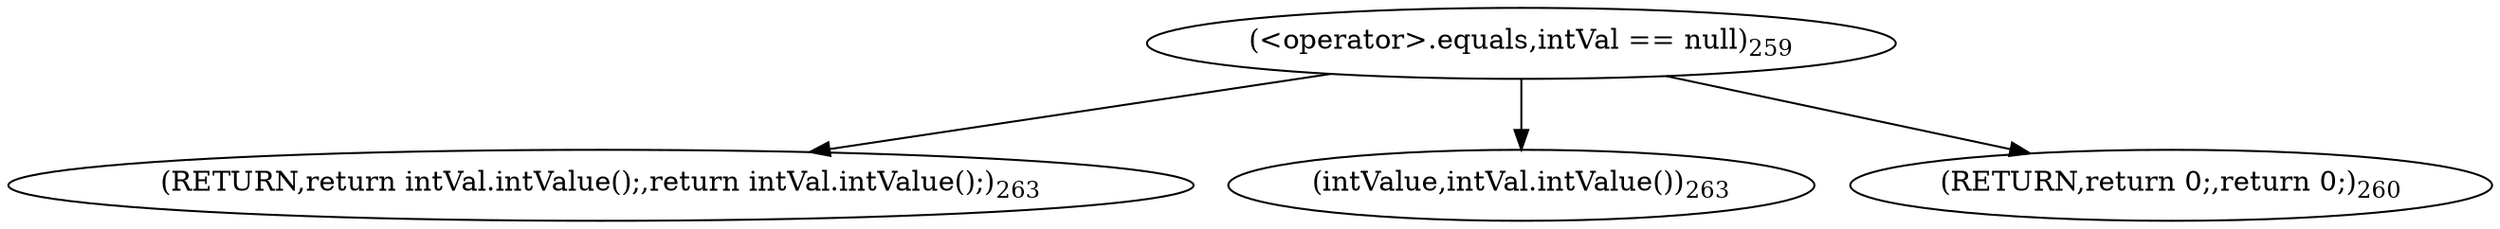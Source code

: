 digraph "getIntValue" {  
"801" [label = <(RETURN,return intVal.intValue();,return intVal.intValue();)<SUB>263</SUB>> ]
"795" [label = <(&lt;operator&gt;.equals,intVal == null)<SUB>259</SUB>> ]
"802" [label = <(intValue,intVal.intValue())<SUB>263</SUB>> ]
"799" [label = <(RETURN,return 0;,return 0;)<SUB>260</SUB>> ]
  "795" -> "801" 
  "795" -> "802" 
  "795" -> "799" 
}
